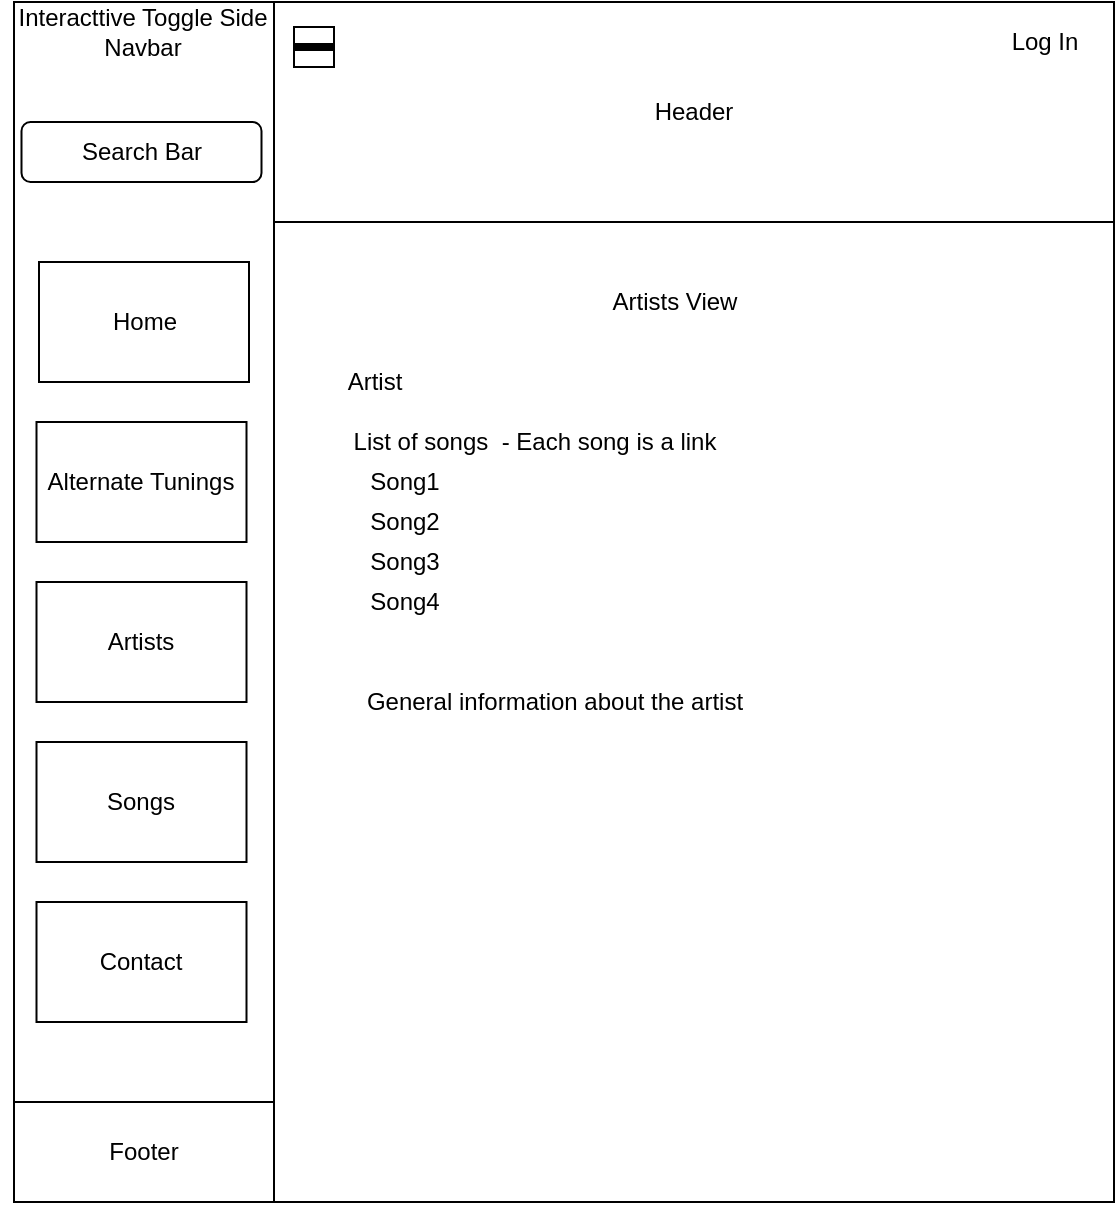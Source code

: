 <mxfile>
    <diagram id="mydYA4O1UhToZVwcpFhy" name="Page-1">
        <mxGraphModel dx="1502" dy="997" grid="1" gridSize="10" guides="1" tooltips="1" connect="1" arrows="1" fold="1" page="1" pageScale="1" pageWidth="850" pageHeight="1100" math="0" shadow="0">
            <root>
                <mxCell id="0"/>
                <mxCell id="1" parent="0"/>
                <mxCell id="2" value="" style="rounded=0;whiteSpace=wrap;html=1;" vertex="1" parent="1">
                    <mxGeometry x="150" y="250" width="130" height="600" as="geometry"/>
                </mxCell>
                <mxCell id="3" value="" style="rounded=0;whiteSpace=wrap;html=1;" vertex="1" parent="1">
                    <mxGeometry x="280" y="360" width="420" height="490" as="geometry"/>
                </mxCell>
                <mxCell id="4" value="Home" style="rounded=0;whiteSpace=wrap;html=1;" vertex="1" parent="1">
                    <mxGeometry x="162.5" y="380" width="105" height="60" as="geometry"/>
                </mxCell>
                <mxCell id="5" value="Alternate Tunings" style="rounded=0;whiteSpace=wrap;html=1;" vertex="1" parent="1">
                    <mxGeometry x="161.25" y="460" width="105" height="60" as="geometry"/>
                </mxCell>
                <mxCell id="6" value="Artists" style="rounded=0;whiteSpace=wrap;html=1;" vertex="1" parent="1">
                    <mxGeometry x="161.25" y="540" width="105" height="60" as="geometry"/>
                </mxCell>
                <mxCell id="7" value="Songs" style="rounded=0;whiteSpace=wrap;html=1;" vertex="1" parent="1">
                    <mxGeometry x="161.25" y="620" width="105" height="60" as="geometry"/>
                </mxCell>
                <mxCell id="8" value="Header" style="rounded=0;whiteSpace=wrap;html=1;" vertex="1" parent="1">
                    <mxGeometry x="280" y="250" width="420" height="110" as="geometry"/>
                </mxCell>
                <mxCell id="9" value="Footer" style="rounded=0;whiteSpace=wrap;html=1;" vertex="1" parent="1">
                    <mxGeometry x="150" y="800" width="130" height="50" as="geometry"/>
                </mxCell>
                <mxCell id="10" value="Contact" style="rounded=0;whiteSpace=wrap;html=1;" vertex="1" parent="1">
                    <mxGeometry x="161.25" y="700" width="105" height="60" as="geometry"/>
                </mxCell>
                <mxCell id="11" value="Interacttive Toggle Side&lt;br&gt;Navbar" style="text;html=1;align=center;verticalAlign=middle;resizable=0;points=[];autosize=1;strokeColor=none;fillColor=none;" vertex="1" parent="1">
                    <mxGeometry x="143.75" y="250" width="140" height="30" as="geometry"/>
                </mxCell>
                <mxCell id="13" value="Log In" style="text;html=1;align=center;verticalAlign=middle;resizable=0;points=[];autosize=1;strokeColor=none;fillColor=none;" vertex="1" parent="1">
                    <mxGeometry x="640" y="260" width="50" height="20" as="geometry"/>
                </mxCell>
                <mxCell id="14" value="" style="rounded=0;whiteSpace=wrap;html=1;" vertex="1" parent="1">
                    <mxGeometry x="290" y="262.5" width="20" height="20" as="geometry"/>
                </mxCell>
                <mxCell id="15" value="" style="line;strokeWidth=4;html=1;perimeter=backbonePerimeter;points=[];outlineConnect=0;" vertex="1" parent="1">
                    <mxGeometry x="290" y="260" width="20" height="25" as="geometry"/>
                </mxCell>
                <mxCell id="16" value="Artists View" style="text;html=1;align=center;verticalAlign=middle;resizable=0;points=[];autosize=1;strokeColor=none;fillColor=none;" vertex="1" parent="1">
                    <mxGeometry x="440" y="390" width="80" height="20" as="geometry"/>
                </mxCell>
                <mxCell id="17" value="Artist" style="text;html=1;align=center;verticalAlign=middle;resizable=0;points=[];autosize=1;strokeColor=none;fillColor=none;" vertex="1" parent="1">
                    <mxGeometry x="310" y="430" width="40" height="20" as="geometry"/>
                </mxCell>
                <mxCell id="18" value="List of songs&amp;nbsp; - Each song is a link" style="text;html=1;align=center;verticalAlign=middle;resizable=0;points=[];autosize=1;strokeColor=none;fillColor=none;" vertex="1" parent="1">
                    <mxGeometry x="310" y="460" width="200" height="20" as="geometry"/>
                </mxCell>
                <mxCell id="19" value="General information about the artist" style="text;html=1;align=center;verticalAlign=middle;resizable=0;points=[];autosize=1;strokeColor=none;fillColor=none;" vertex="1" parent="1">
                    <mxGeometry x="320" y="590" width="200" height="20" as="geometry"/>
                </mxCell>
                <mxCell id="21" value="Song4" style="text;html=1;align=center;verticalAlign=middle;resizable=0;points=[];autosize=1;strokeColor=none;fillColor=none;" vertex="1" parent="1">
                    <mxGeometry x="320" y="540" width="50" height="20" as="geometry"/>
                </mxCell>
                <mxCell id="22" value="Song3" style="text;html=1;align=center;verticalAlign=middle;resizable=0;points=[];autosize=1;strokeColor=none;fillColor=none;" vertex="1" parent="1">
                    <mxGeometry x="320" y="520" width="50" height="20" as="geometry"/>
                </mxCell>
                <mxCell id="23" value="Song2" style="text;html=1;align=center;verticalAlign=middle;resizable=0;points=[];autosize=1;strokeColor=none;fillColor=none;" vertex="1" parent="1">
                    <mxGeometry x="320" y="500" width="50" height="20" as="geometry"/>
                </mxCell>
                <mxCell id="24" value="Song1" style="text;html=1;align=center;verticalAlign=middle;resizable=0;points=[];autosize=1;strokeColor=none;fillColor=none;" vertex="1" parent="1">
                    <mxGeometry x="320" y="480" width="50" height="20" as="geometry"/>
                </mxCell>
                <mxCell id="25" value="Search Bar" style="rounded=1;whiteSpace=wrap;html=1;" vertex="1" parent="1">
                    <mxGeometry x="153.75" y="310" width="120" height="30" as="geometry"/>
                </mxCell>
            </root>
        </mxGraphModel>
    </diagram>
</mxfile>